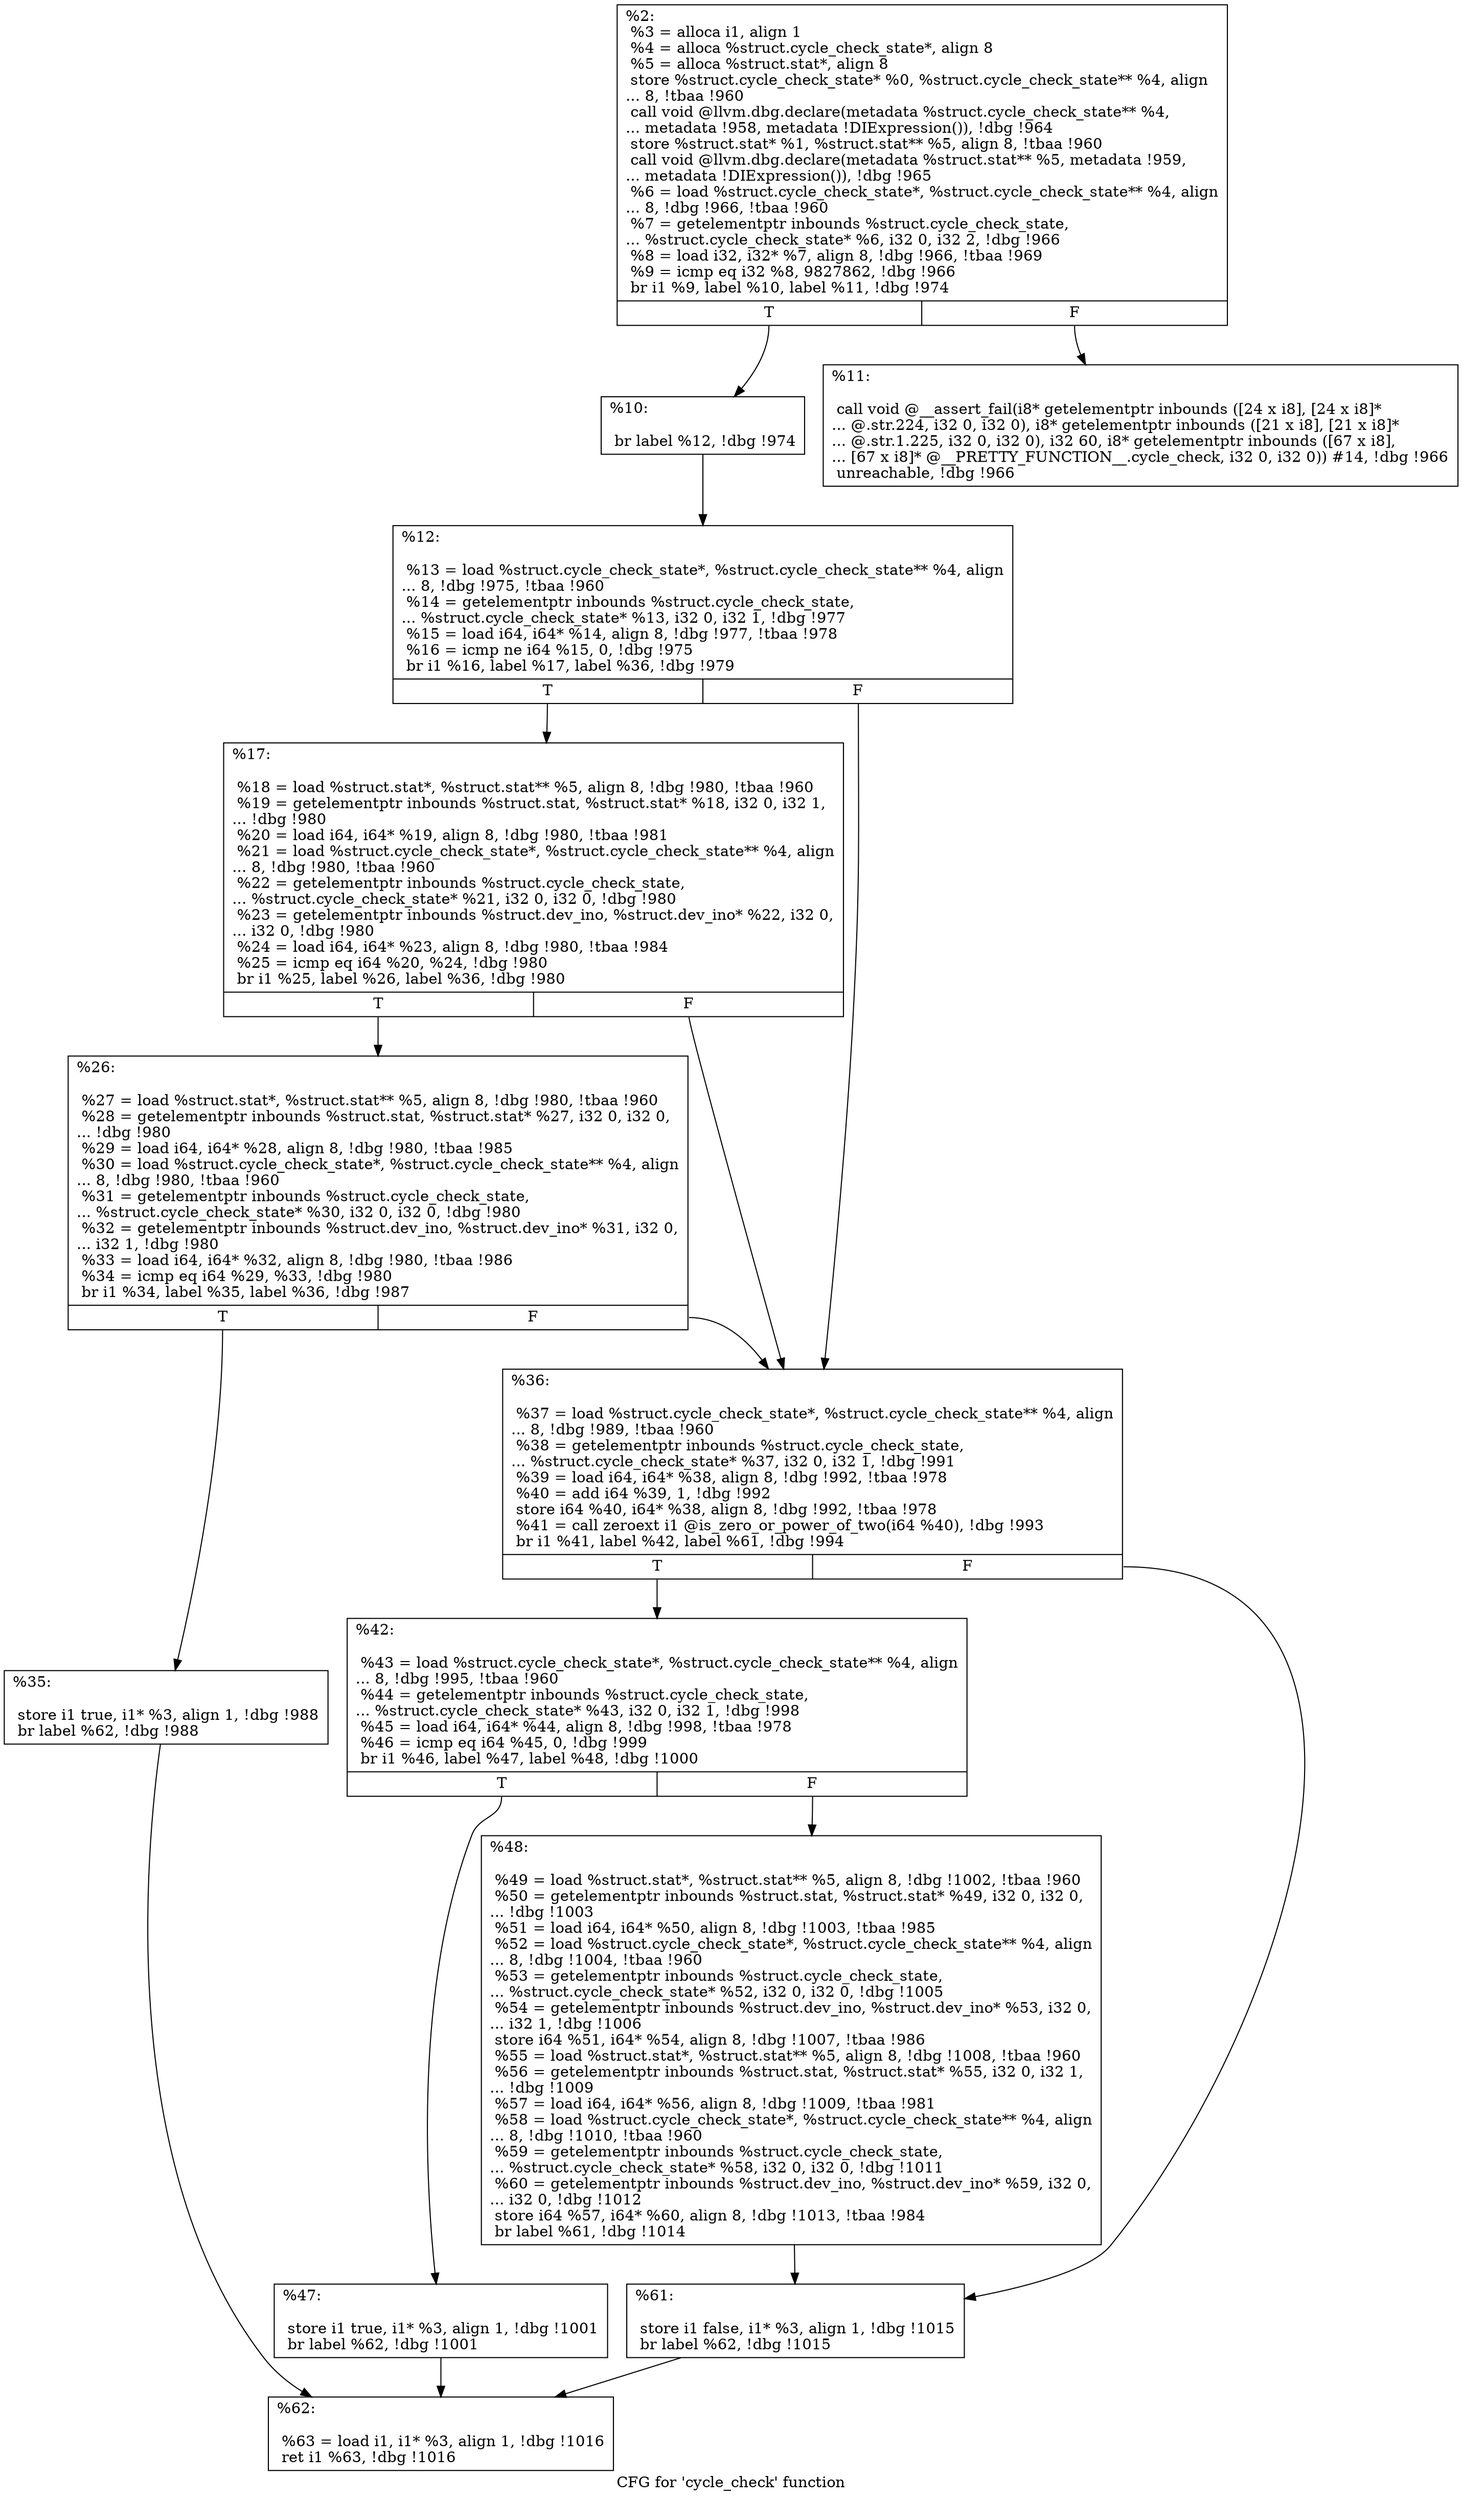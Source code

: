 digraph "CFG for 'cycle_check' function" {
	label="CFG for 'cycle_check' function";

	Node0x2303430 [shape=record,label="{%2:\l  %3 = alloca i1, align 1\l  %4 = alloca %struct.cycle_check_state*, align 8\l  %5 = alloca %struct.stat*, align 8\l  store %struct.cycle_check_state* %0, %struct.cycle_check_state** %4, align\l... 8, !tbaa !960\l  call void @llvm.dbg.declare(metadata %struct.cycle_check_state** %4,\l... metadata !958, metadata !DIExpression()), !dbg !964\l  store %struct.stat* %1, %struct.stat** %5, align 8, !tbaa !960\l  call void @llvm.dbg.declare(metadata %struct.stat** %5, metadata !959,\l... metadata !DIExpression()), !dbg !965\l  %6 = load %struct.cycle_check_state*, %struct.cycle_check_state** %4, align\l... 8, !dbg !966, !tbaa !960\l  %7 = getelementptr inbounds %struct.cycle_check_state,\l... %struct.cycle_check_state* %6, i32 0, i32 2, !dbg !966\l  %8 = load i32, i32* %7, align 8, !dbg !966, !tbaa !969\l  %9 = icmp eq i32 %8, 9827862, !dbg !966\l  br i1 %9, label %10, label %11, !dbg !974\l|{<s0>T|<s1>F}}"];
	Node0x2303430:s0 -> Node0x2307700;
	Node0x2303430:s1 -> Node0x2307750;
	Node0x2307700 [shape=record,label="{%10:\l\l  br label %12, !dbg !974\l}"];
	Node0x2307700 -> Node0x23077a0;
	Node0x2307750 [shape=record,label="{%11:\l\l  call void @__assert_fail(i8* getelementptr inbounds ([24 x i8], [24 x i8]*\l... @.str.224, i32 0, i32 0), i8* getelementptr inbounds ([21 x i8], [21 x i8]*\l... @.str.1.225, i32 0, i32 0), i32 60, i8* getelementptr inbounds ([67 x i8],\l... [67 x i8]* @__PRETTY_FUNCTION__.cycle_check, i32 0, i32 0)) #14, !dbg !966\l  unreachable, !dbg !966\l}"];
	Node0x23077a0 [shape=record,label="{%12:\l\l  %13 = load %struct.cycle_check_state*, %struct.cycle_check_state** %4, align\l... 8, !dbg !975, !tbaa !960\l  %14 = getelementptr inbounds %struct.cycle_check_state,\l... %struct.cycle_check_state* %13, i32 0, i32 1, !dbg !977\l  %15 = load i64, i64* %14, align 8, !dbg !977, !tbaa !978\l  %16 = icmp ne i64 %15, 0, !dbg !975\l  br i1 %16, label %17, label %36, !dbg !979\l|{<s0>T|<s1>F}}"];
	Node0x23077a0:s0 -> Node0x23077f0;
	Node0x23077a0:s1 -> Node0x23078e0;
	Node0x23077f0 [shape=record,label="{%17:\l\l  %18 = load %struct.stat*, %struct.stat** %5, align 8, !dbg !980, !tbaa !960\l  %19 = getelementptr inbounds %struct.stat, %struct.stat* %18, i32 0, i32 1,\l... !dbg !980\l  %20 = load i64, i64* %19, align 8, !dbg !980, !tbaa !981\l  %21 = load %struct.cycle_check_state*, %struct.cycle_check_state** %4, align\l... 8, !dbg !980, !tbaa !960\l  %22 = getelementptr inbounds %struct.cycle_check_state,\l... %struct.cycle_check_state* %21, i32 0, i32 0, !dbg !980\l  %23 = getelementptr inbounds %struct.dev_ino, %struct.dev_ino* %22, i32 0,\l... i32 0, !dbg !980\l  %24 = load i64, i64* %23, align 8, !dbg !980, !tbaa !984\l  %25 = icmp eq i64 %20, %24, !dbg !980\l  br i1 %25, label %26, label %36, !dbg !980\l|{<s0>T|<s1>F}}"];
	Node0x23077f0:s0 -> Node0x2307840;
	Node0x23077f0:s1 -> Node0x23078e0;
	Node0x2307840 [shape=record,label="{%26:\l\l  %27 = load %struct.stat*, %struct.stat** %5, align 8, !dbg !980, !tbaa !960\l  %28 = getelementptr inbounds %struct.stat, %struct.stat* %27, i32 0, i32 0,\l... !dbg !980\l  %29 = load i64, i64* %28, align 8, !dbg !980, !tbaa !985\l  %30 = load %struct.cycle_check_state*, %struct.cycle_check_state** %4, align\l... 8, !dbg !980, !tbaa !960\l  %31 = getelementptr inbounds %struct.cycle_check_state,\l... %struct.cycle_check_state* %30, i32 0, i32 0, !dbg !980\l  %32 = getelementptr inbounds %struct.dev_ino, %struct.dev_ino* %31, i32 0,\l... i32 1, !dbg !980\l  %33 = load i64, i64* %32, align 8, !dbg !980, !tbaa !986\l  %34 = icmp eq i64 %29, %33, !dbg !980\l  br i1 %34, label %35, label %36, !dbg !987\l|{<s0>T|<s1>F}}"];
	Node0x2307840:s0 -> Node0x2307890;
	Node0x2307840:s1 -> Node0x23078e0;
	Node0x2307890 [shape=record,label="{%35:\l\l  store i1 true, i1* %3, align 1, !dbg !988\l  br label %62, !dbg !988\l}"];
	Node0x2307890 -> Node0x2307a70;
	Node0x23078e0 [shape=record,label="{%36:\l\l  %37 = load %struct.cycle_check_state*, %struct.cycle_check_state** %4, align\l... 8, !dbg !989, !tbaa !960\l  %38 = getelementptr inbounds %struct.cycle_check_state,\l... %struct.cycle_check_state* %37, i32 0, i32 1, !dbg !991\l  %39 = load i64, i64* %38, align 8, !dbg !992, !tbaa !978\l  %40 = add i64 %39, 1, !dbg !992\l  store i64 %40, i64* %38, align 8, !dbg !992, !tbaa !978\l  %41 = call zeroext i1 @is_zero_or_power_of_two(i64 %40), !dbg !993\l  br i1 %41, label %42, label %61, !dbg !994\l|{<s0>T|<s1>F}}"];
	Node0x23078e0:s0 -> Node0x2307930;
	Node0x23078e0:s1 -> Node0x2307a20;
	Node0x2307930 [shape=record,label="{%42:\l\l  %43 = load %struct.cycle_check_state*, %struct.cycle_check_state** %4, align\l... 8, !dbg !995, !tbaa !960\l  %44 = getelementptr inbounds %struct.cycle_check_state,\l... %struct.cycle_check_state* %43, i32 0, i32 1, !dbg !998\l  %45 = load i64, i64* %44, align 8, !dbg !998, !tbaa !978\l  %46 = icmp eq i64 %45, 0, !dbg !999\l  br i1 %46, label %47, label %48, !dbg !1000\l|{<s0>T|<s1>F}}"];
	Node0x2307930:s0 -> Node0x2307980;
	Node0x2307930:s1 -> Node0x23079d0;
	Node0x2307980 [shape=record,label="{%47:\l\l  store i1 true, i1* %3, align 1, !dbg !1001\l  br label %62, !dbg !1001\l}"];
	Node0x2307980 -> Node0x2307a70;
	Node0x23079d0 [shape=record,label="{%48:\l\l  %49 = load %struct.stat*, %struct.stat** %5, align 8, !dbg !1002, !tbaa !960\l  %50 = getelementptr inbounds %struct.stat, %struct.stat* %49, i32 0, i32 0,\l... !dbg !1003\l  %51 = load i64, i64* %50, align 8, !dbg !1003, !tbaa !985\l  %52 = load %struct.cycle_check_state*, %struct.cycle_check_state** %4, align\l... 8, !dbg !1004, !tbaa !960\l  %53 = getelementptr inbounds %struct.cycle_check_state,\l... %struct.cycle_check_state* %52, i32 0, i32 0, !dbg !1005\l  %54 = getelementptr inbounds %struct.dev_ino, %struct.dev_ino* %53, i32 0,\l... i32 1, !dbg !1006\l  store i64 %51, i64* %54, align 8, !dbg !1007, !tbaa !986\l  %55 = load %struct.stat*, %struct.stat** %5, align 8, !dbg !1008, !tbaa !960\l  %56 = getelementptr inbounds %struct.stat, %struct.stat* %55, i32 0, i32 1,\l... !dbg !1009\l  %57 = load i64, i64* %56, align 8, !dbg !1009, !tbaa !981\l  %58 = load %struct.cycle_check_state*, %struct.cycle_check_state** %4, align\l... 8, !dbg !1010, !tbaa !960\l  %59 = getelementptr inbounds %struct.cycle_check_state,\l... %struct.cycle_check_state* %58, i32 0, i32 0, !dbg !1011\l  %60 = getelementptr inbounds %struct.dev_ino, %struct.dev_ino* %59, i32 0,\l... i32 0, !dbg !1012\l  store i64 %57, i64* %60, align 8, !dbg !1013, !tbaa !984\l  br label %61, !dbg !1014\l}"];
	Node0x23079d0 -> Node0x2307a20;
	Node0x2307a20 [shape=record,label="{%61:\l\l  store i1 false, i1* %3, align 1, !dbg !1015\l  br label %62, !dbg !1015\l}"];
	Node0x2307a20 -> Node0x2307a70;
	Node0x2307a70 [shape=record,label="{%62:\l\l  %63 = load i1, i1* %3, align 1, !dbg !1016\l  ret i1 %63, !dbg !1016\l}"];
}
